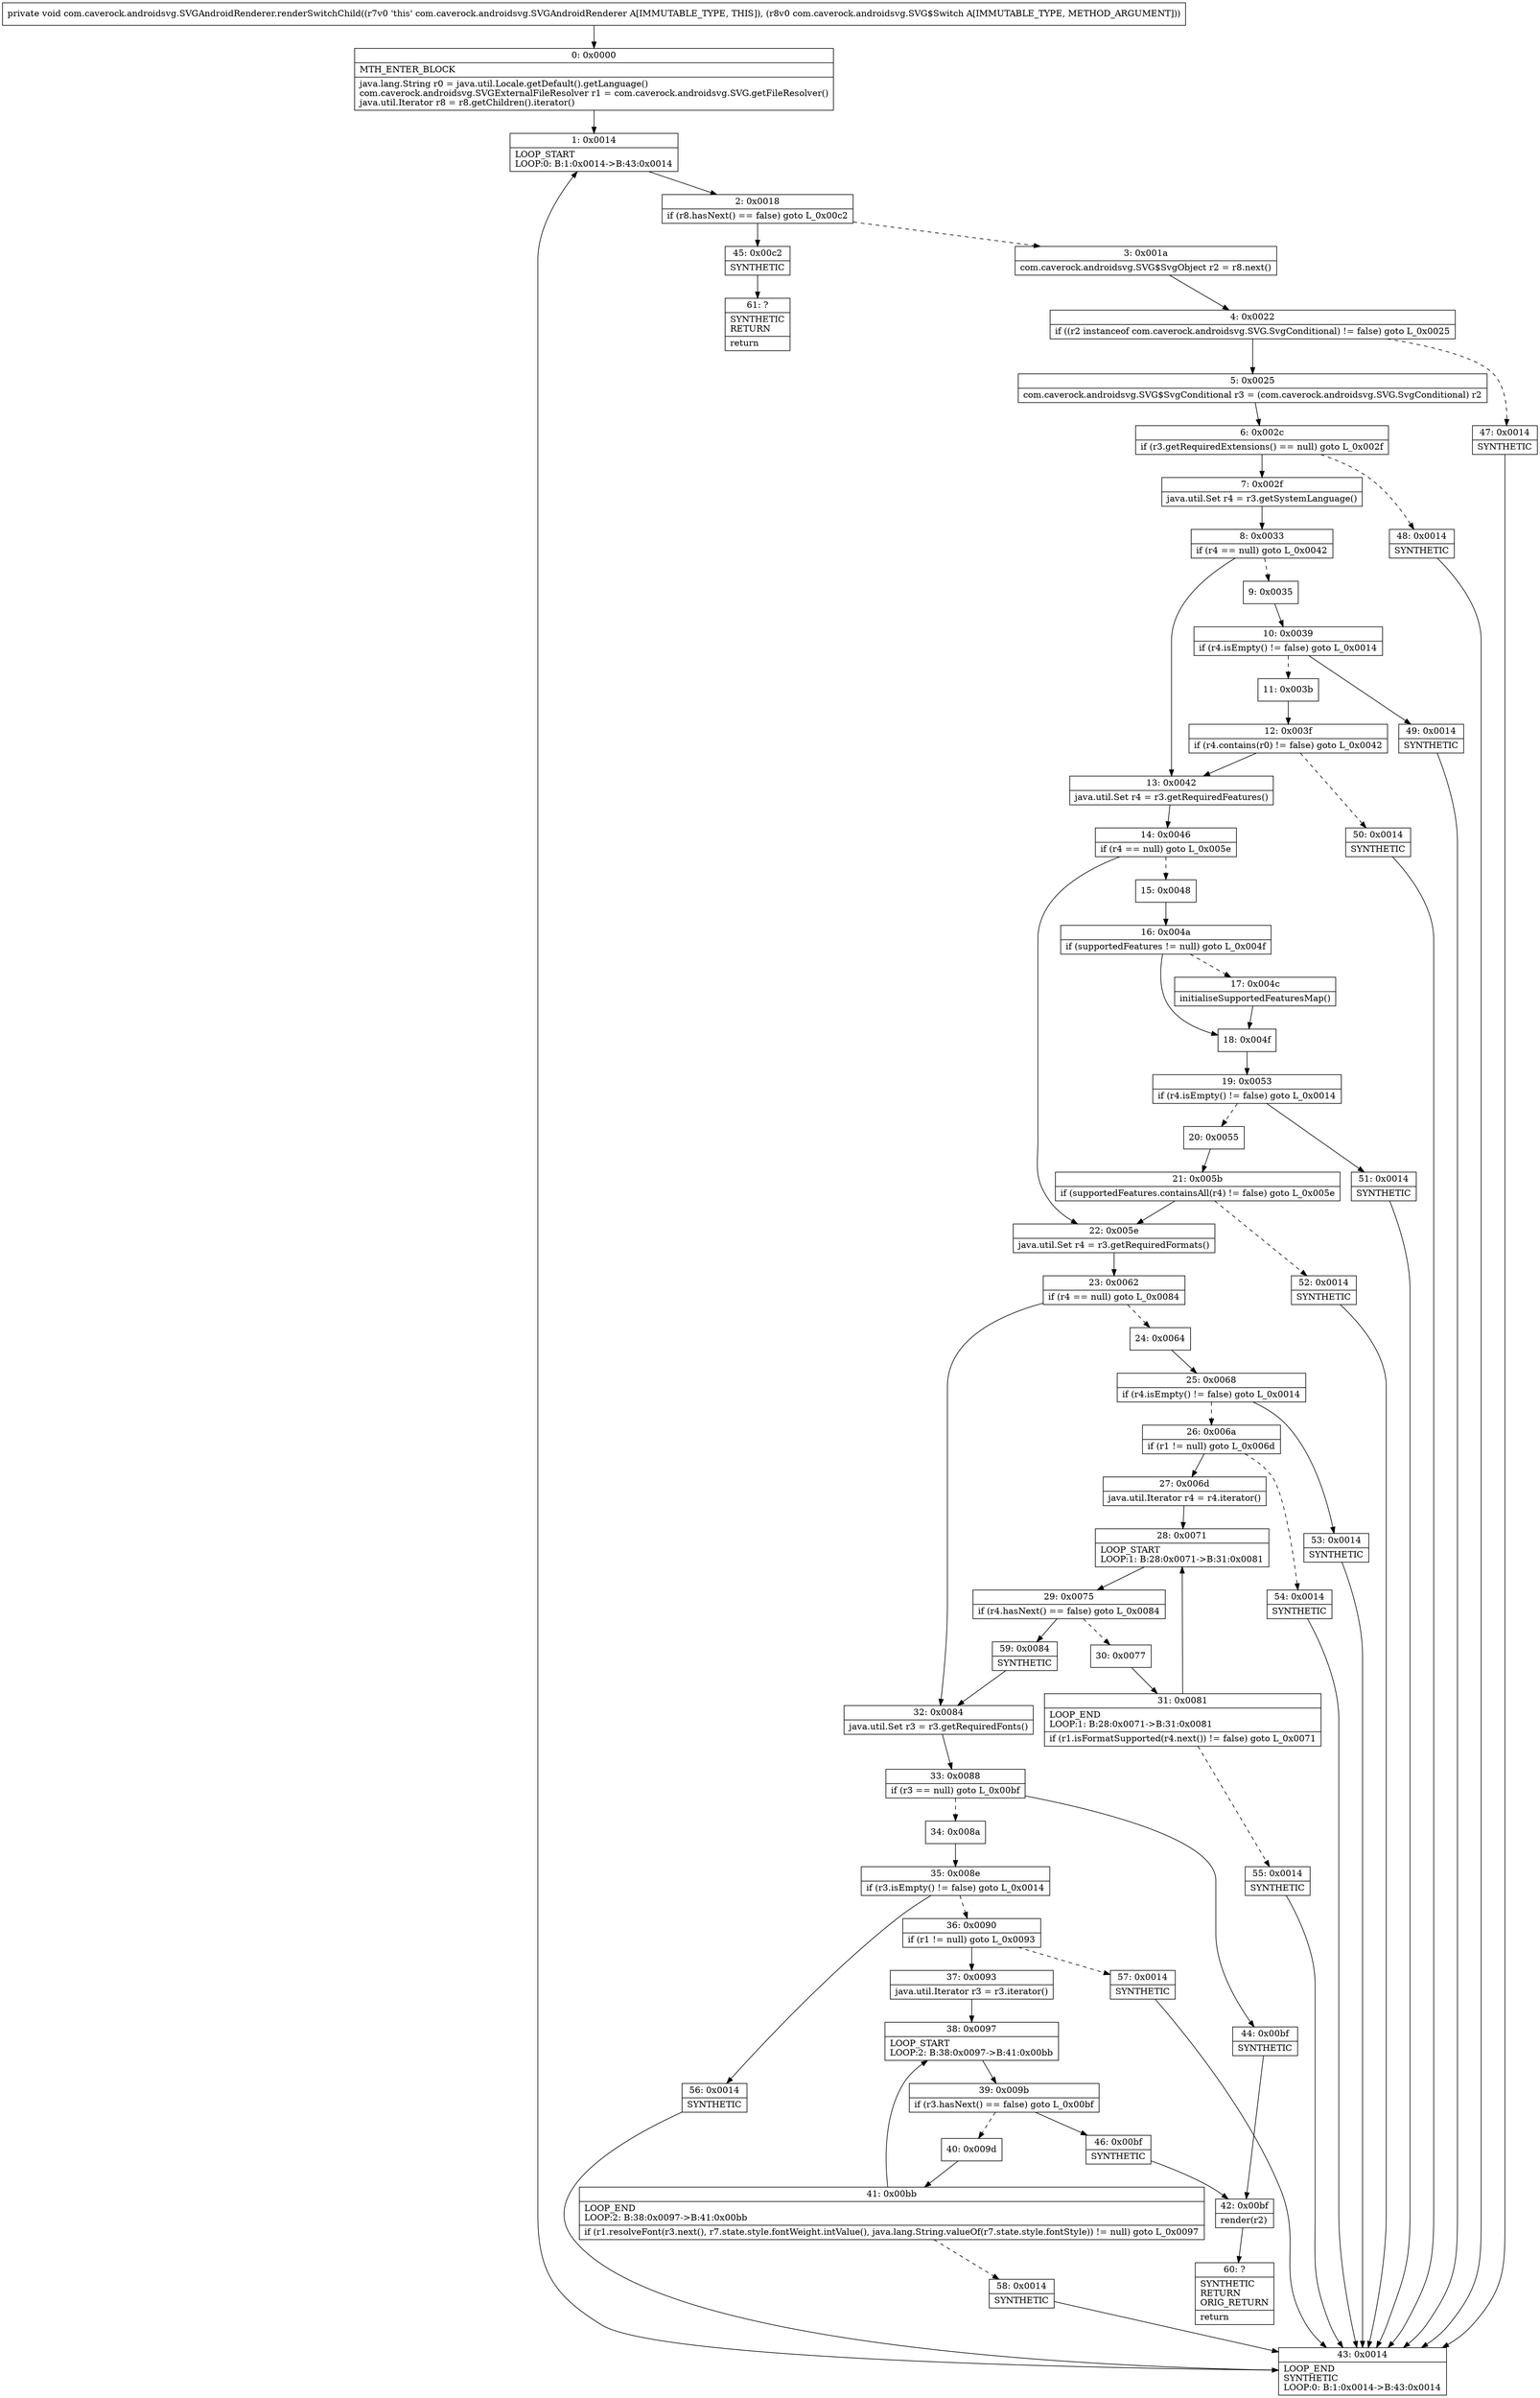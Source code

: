 digraph "CFG forcom.caverock.androidsvg.SVGAndroidRenderer.renderSwitchChild(Lcom\/caverock\/androidsvg\/SVG$Switch;)V" {
Node_0 [shape=record,label="{0\:\ 0x0000|MTH_ENTER_BLOCK\l|java.lang.String r0 = java.util.Locale.getDefault().getLanguage()\lcom.caverock.androidsvg.SVGExternalFileResolver r1 = com.caverock.androidsvg.SVG.getFileResolver()\ljava.util.Iterator r8 = r8.getChildren().iterator()\l}"];
Node_1 [shape=record,label="{1\:\ 0x0014|LOOP_START\lLOOP:0: B:1:0x0014\-\>B:43:0x0014\l}"];
Node_2 [shape=record,label="{2\:\ 0x0018|if (r8.hasNext() == false) goto L_0x00c2\l}"];
Node_3 [shape=record,label="{3\:\ 0x001a|com.caverock.androidsvg.SVG$SvgObject r2 = r8.next()\l}"];
Node_4 [shape=record,label="{4\:\ 0x0022|if ((r2 instanceof com.caverock.androidsvg.SVG.SvgConditional) != false) goto L_0x0025\l}"];
Node_5 [shape=record,label="{5\:\ 0x0025|com.caverock.androidsvg.SVG$SvgConditional r3 = (com.caverock.androidsvg.SVG.SvgConditional) r2\l}"];
Node_6 [shape=record,label="{6\:\ 0x002c|if (r3.getRequiredExtensions() == null) goto L_0x002f\l}"];
Node_7 [shape=record,label="{7\:\ 0x002f|java.util.Set r4 = r3.getSystemLanguage()\l}"];
Node_8 [shape=record,label="{8\:\ 0x0033|if (r4 == null) goto L_0x0042\l}"];
Node_9 [shape=record,label="{9\:\ 0x0035}"];
Node_10 [shape=record,label="{10\:\ 0x0039|if (r4.isEmpty() != false) goto L_0x0014\l}"];
Node_11 [shape=record,label="{11\:\ 0x003b}"];
Node_12 [shape=record,label="{12\:\ 0x003f|if (r4.contains(r0) != false) goto L_0x0042\l}"];
Node_13 [shape=record,label="{13\:\ 0x0042|java.util.Set r4 = r3.getRequiredFeatures()\l}"];
Node_14 [shape=record,label="{14\:\ 0x0046|if (r4 == null) goto L_0x005e\l}"];
Node_15 [shape=record,label="{15\:\ 0x0048}"];
Node_16 [shape=record,label="{16\:\ 0x004a|if (supportedFeatures != null) goto L_0x004f\l}"];
Node_17 [shape=record,label="{17\:\ 0x004c|initialiseSupportedFeaturesMap()\l}"];
Node_18 [shape=record,label="{18\:\ 0x004f}"];
Node_19 [shape=record,label="{19\:\ 0x0053|if (r4.isEmpty() != false) goto L_0x0014\l}"];
Node_20 [shape=record,label="{20\:\ 0x0055}"];
Node_21 [shape=record,label="{21\:\ 0x005b|if (supportedFeatures.containsAll(r4) != false) goto L_0x005e\l}"];
Node_22 [shape=record,label="{22\:\ 0x005e|java.util.Set r4 = r3.getRequiredFormats()\l}"];
Node_23 [shape=record,label="{23\:\ 0x0062|if (r4 == null) goto L_0x0084\l}"];
Node_24 [shape=record,label="{24\:\ 0x0064}"];
Node_25 [shape=record,label="{25\:\ 0x0068|if (r4.isEmpty() != false) goto L_0x0014\l}"];
Node_26 [shape=record,label="{26\:\ 0x006a|if (r1 != null) goto L_0x006d\l}"];
Node_27 [shape=record,label="{27\:\ 0x006d|java.util.Iterator r4 = r4.iterator()\l}"];
Node_28 [shape=record,label="{28\:\ 0x0071|LOOP_START\lLOOP:1: B:28:0x0071\-\>B:31:0x0081\l}"];
Node_29 [shape=record,label="{29\:\ 0x0075|if (r4.hasNext() == false) goto L_0x0084\l}"];
Node_30 [shape=record,label="{30\:\ 0x0077}"];
Node_31 [shape=record,label="{31\:\ 0x0081|LOOP_END\lLOOP:1: B:28:0x0071\-\>B:31:0x0081\l|if (r1.isFormatSupported(r4.next()) != false) goto L_0x0071\l}"];
Node_32 [shape=record,label="{32\:\ 0x0084|java.util.Set r3 = r3.getRequiredFonts()\l}"];
Node_33 [shape=record,label="{33\:\ 0x0088|if (r3 == null) goto L_0x00bf\l}"];
Node_34 [shape=record,label="{34\:\ 0x008a}"];
Node_35 [shape=record,label="{35\:\ 0x008e|if (r3.isEmpty() != false) goto L_0x0014\l}"];
Node_36 [shape=record,label="{36\:\ 0x0090|if (r1 != null) goto L_0x0093\l}"];
Node_37 [shape=record,label="{37\:\ 0x0093|java.util.Iterator r3 = r3.iterator()\l}"];
Node_38 [shape=record,label="{38\:\ 0x0097|LOOP_START\lLOOP:2: B:38:0x0097\-\>B:41:0x00bb\l}"];
Node_39 [shape=record,label="{39\:\ 0x009b|if (r3.hasNext() == false) goto L_0x00bf\l}"];
Node_40 [shape=record,label="{40\:\ 0x009d}"];
Node_41 [shape=record,label="{41\:\ 0x00bb|LOOP_END\lLOOP:2: B:38:0x0097\-\>B:41:0x00bb\l|if (r1.resolveFont(r3.next(), r7.state.style.fontWeight.intValue(), java.lang.String.valueOf(r7.state.style.fontStyle)) != null) goto L_0x0097\l}"];
Node_42 [shape=record,label="{42\:\ 0x00bf|render(r2)\l}"];
Node_43 [shape=record,label="{43\:\ 0x0014|LOOP_END\lSYNTHETIC\lLOOP:0: B:1:0x0014\-\>B:43:0x0014\l}"];
Node_44 [shape=record,label="{44\:\ 0x00bf|SYNTHETIC\l}"];
Node_45 [shape=record,label="{45\:\ 0x00c2|SYNTHETIC\l}"];
Node_46 [shape=record,label="{46\:\ 0x00bf|SYNTHETIC\l}"];
Node_47 [shape=record,label="{47\:\ 0x0014|SYNTHETIC\l}"];
Node_48 [shape=record,label="{48\:\ 0x0014|SYNTHETIC\l}"];
Node_49 [shape=record,label="{49\:\ 0x0014|SYNTHETIC\l}"];
Node_50 [shape=record,label="{50\:\ 0x0014|SYNTHETIC\l}"];
Node_51 [shape=record,label="{51\:\ 0x0014|SYNTHETIC\l}"];
Node_52 [shape=record,label="{52\:\ 0x0014|SYNTHETIC\l}"];
Node_53 [shape=record,label="{53\:\ 0x0014|SYNTHETIC\l}"];
Node_54 [shape=record,label="{54\:\ 0x0014|SYNTHETIC\l}"];
Node_55 [shape=record,label="{55\:\ 0x0014|SYNTHETIC\l}"];
Node_56 [shape=record,label="{56\:\ 0x0014|SYNTHETIC\l}"];
Node_57 [shape=record,label="{57\:\ 0x0014|SYNTHETIC\l}"];
Node_58 [shape=record,label="{58\:\ 0x0014|SYNTHETIC\l}"];
Node_59 [shape=record,label="{59\:\ 0x0084|SYNTHETIC\l}"];
Node_60 [shape=record,label="{60\:\ ?|SYNTHETIC\lRETURN\lORIG_RETURN\l|return\l}"];
Node_61 [shape=record,label="{61\:\ ?|SYNTHETIC\lRETURN\l|return\l}"];
MethodNode[shape=record,label="{private void com.caverock.androidsvg.SVGAndroidRenderer.renderSwitchChild((r7v0 'this' com.caverock.androidsvg.SVGAndroidRenderer A[IMMUTABLE_TYPE, THIS]), (r8v0 com.caverock.androidsvg.SVG$Switch A[IMMUTABLE_TYPE, METHOD_ARGUMENT])) }"];
MethodNode -> Node_0;
Node_0 -> Node_1;
Node_1 -> Node_2;
Node_2 -> Node_3[style=dashed];
Node_2 -> Node_45;
Node_3 -> Node_4;
Node_4 -> Node_5;
Node_4 -> Node_47[style=dashed];
Node_5 -> Node_6;
Node_6 -> Node_7;
Node_6 -> Node_48[style=dashed];
Node_7 -> Node_8;
Node_8 -> Node_9[style=dashed];
Node_8 -> Node_13;
Node_9 -> Node_10;
Node_10 -> Node_11[style=dashed];
Node_10 -> Node_49;
Node_11 -> Node_12;
Node_12 -> Node_13;
Node_12 -> Node_50[style=dashed];
Node_13 -> Node_14;
Node_14 -> Node_15[style=dashed];
Node_14 -> Node_22;
Node_15 -> Node_16;
Node_16 -> Node_17[style=dashed];
Node_16 -> Node_18;
Node_17 -> Node_18;
Node_18 -> Node_19;
Node_19 -> Node_20[style=dashed];
Node_19 -> Node_51;
Node_20 -> Node_21;
Node_21 -> Node_22;
Node_21 -> Node_52[style=dashed];
Node_22 -> Node_23;
Node_23 -> Node_24[style=dashed];
Node_23 -> Node_32;
Node_24 -> Node_25;
Node_25 -> Node_26[style=dashed];
Node_25 -> Node_53;
Node_26 -> Node_27;
Node_26 -> Node_54[style=dashed];
Node_27 -> Node_28;
Node_28 -> Node_29;
Node_29 -> Node_30[style=dashed];
Node_29 -> Node_59;
Node_30 -> Node_31;
Node_31 -> Node_28;
Node_31 -> Node_55[style=dashed];
Node_32 -> Node_33;
Node_33 -> Node_34[style=dashed];
Node_33 -> Node_44;
Node_34 -> Node_35;
Node_35 -> Node_36[style=dashed];
Node_35 -> Node_56;
Node_36 -> Node_37;
Node_36 -> Node_57[style=dashed];
Node_37 -> Node_38;
Node_38 -> Node_39;
Node_39 -> Node_40[style=dashed];
Node_39 -> Node_46;
Node_40 -> Node_41;
Node_41 -> Node_38;
Node_41 -> Node_58[style=dashed];
Node_42 -> Node_60;
Node_43 -> Node_1;
Node_44 -> Node_42;
Node_45 -> Node_61;
Node_46 -> Node_42;
Node_47 -> Node_43;
Node_48 -> Node_43;
Node_49 -> Node_43;
Node_50 -> Node_43;
Node_51 -> Node_43;
Node_52 -> Node_43;
Node_53 -> Node_43;
Node_54 -> Node_43;
Node_55 -> Node_43;
Node_56 -> Node_43;
Node_57 -> Node_43;
Node_58 -> Node_43;
Node_59 -> Node_32;
}


